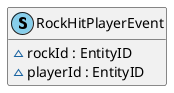 @startuml
' STYLE START
hide empty members

skinparam shadowing false
<style>
document {
  BackgroundColor transparent
  Margin 0
}
</style>
' STYLE END

class RockHitPlayerEvent << (S, SkyBlue) >> { 
  ~rockId : EntityID
  ~playerId : EntityID
}
@enduml